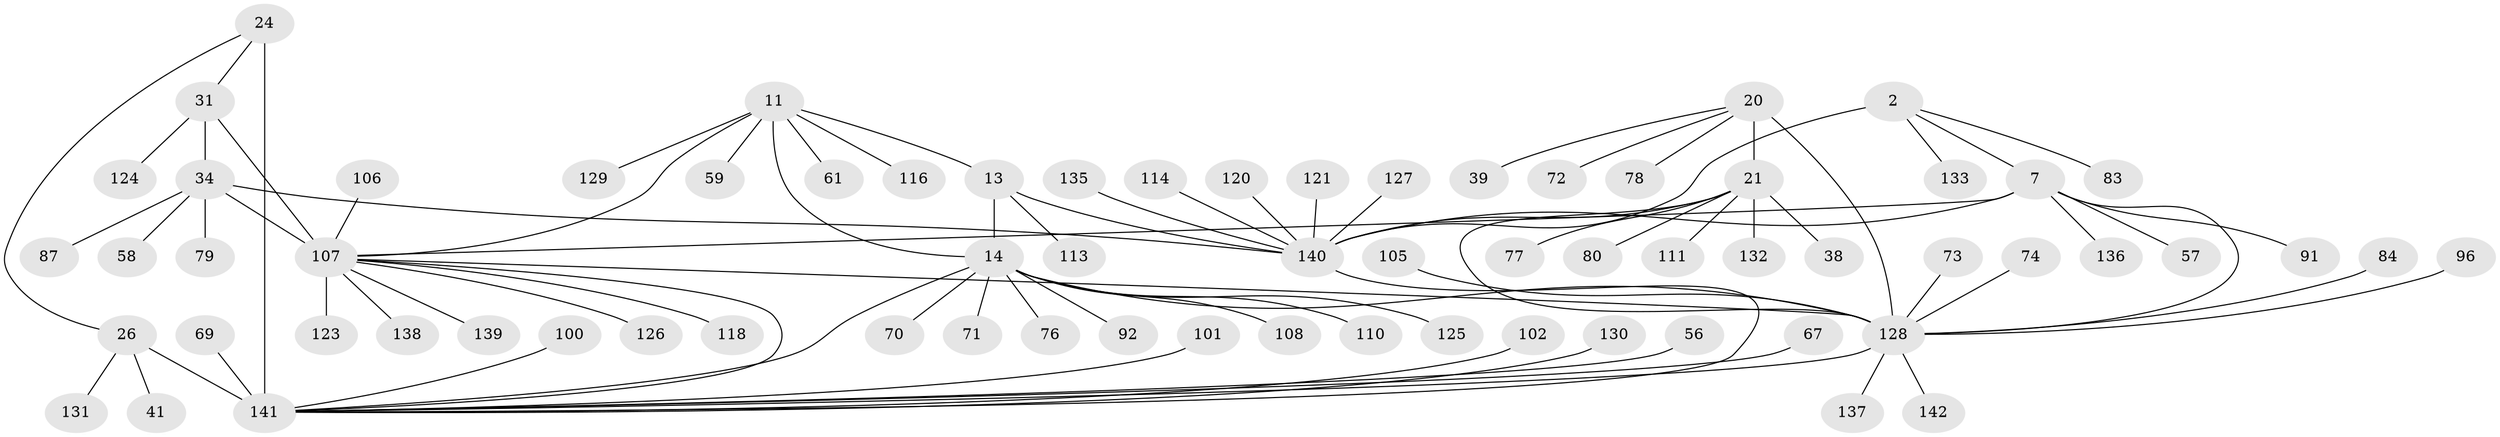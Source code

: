 // original degree distribution, {6: 0.014084507042253521, 8: 0.035211267605633804, 10: 0.04929577464788732, 9: 0.04225352112676056, 14: 0.02112676056338028, 7: 0.06338028169014084, 13: 0.014084507042253521, 11: 0.007042253521126761, 1: 0.5774647887323944, 4: 0.007042253521126761, 2: 0.14084507042253522, 5: 0.007042253521126761, 3: 0.02112676056338028}
// Generated by graph-tools (version 1.1) at 2025/58/03/04/25 21:58:58]
// undirected, 71 vertices, 84 edges
graph export_dot {
graph [start="1"]
  node [color=gray90,style=filled];
  2 [super="+1"];
  7 [super="+4"];
  11 [super="+9"];
  13 [super="+12"];
  14 [super="+10"];
  20 [super="+18"];
  21 [super="+17"];
  24 [super="+22"];
  26 [super="+25"];
  31 [super="+29"];
  34 [super="+33"];
  38;
  39;
  41;
  56;
  57;
  58;
  59;
  61;
  67;
  69;
  70;
  71;
  72;
  73;
  74;
  76;
  77 [super="+75"];
  78;
  79 [super="+65"];
  80;
  83;
  84 [super="+44"];
  87;
  91;
  92;
  96;
  100;
  101;
  102;
  105;
  106;
  107 [super="+35+82+85+95+98"];
  108 [super="+81"];
  110;
  111;
  113 [super="+48"];
  114;
  116 [super="+97"];
  118 [super="+117"];
  120;
  121 [super="+49"];
  123;
  124;
  125;
  126;
  127;
  128 [super="+63"];
  129;
  130;
  131;
  132 [super="+94"];
  133;
  135 [super="+86"];
  136 [super="+119"];
  137 [super="+66"];
  138;
  139 [super="+68"];
  140 [super="+112+64+88+103+99+104+109"];
  141 [super="+134+23+122+28+36+46"];
  142 [super="+115"];
  2 -- 7 [weight=4];
  2 -- 83;
  2 -- 133;
  2 -- 140 [weight=6];
  7 -- 57;
  7 -- 91;
  7 -- 136;
  7 -- 107;
  7 -- 140 [weight=6];
  7 -- 128;
  11 -- 13 [weight=4];
  11 -- 14 [weight=6];
  11 -- 107 [weight=2];
  11 -- 129;
  11 -- 59;
  11 -- 61;
  11 -- 116;
  13 -- 14 [weight=6];
  13 -- 113;
  13 -- 140;
  14 -- 71;
  14 -- 76;
  14 -- 70;
  14 -- 110;
  14 -- 92;
  14 -- 125;
  14 -- 108;
  14 -- 141 [weight=2];
  14 -- 128 [weight=2];
  20 -- 21 [weight=4];
  20 -- 72;
  20 -- 39;
  20 -- 78;
  20 -- 128 [weight=6];
  21 -- 80;
  21 -- 111;
  21 -- 38;
  21 -- 140;
  21 -- 77;
  21 -- 132;
  21 -- 128 [weight=6];
  24 -- 26 [weight=4];
  24 -- 31;
  24 -- 141 [weight=6];
  26 -- 41;
  26 -- 131;
  26 -- 141 [weight=6];
  31 -- 34 [weight=4];
  31 -- 124;
  31 -- 107 [weight=6];
  34 -- 58;
  34 -- 87;
  34 -- 79;
  34 -- 107 [weight=6];
  34 -- 140;
  56 -- 141;
  67 -- 141;
  69 -- 141;
  73 -- 128;
  74 -- 128;
  84 -- 128;
  96 -- 128;
  100 -- 141;
  101 -- 141;
  102 -- 141;
  105 -- 128;
  106 -- 107;
  107 -- 138;
  107 -- 139;
  107 -- 141;
  107 -- 118;
  107 -- 123;
  107 -- 126;
  107 -- 128;
  114 -- 140;
  120 -- 140;
  121 -- 140;
  127 -- 140;
  128 -- 137;
  128 -- 141 [weight=2];
  128 -- 142;
  130 -- 141;
  135 -- 140;
  140 -- 141;
}
